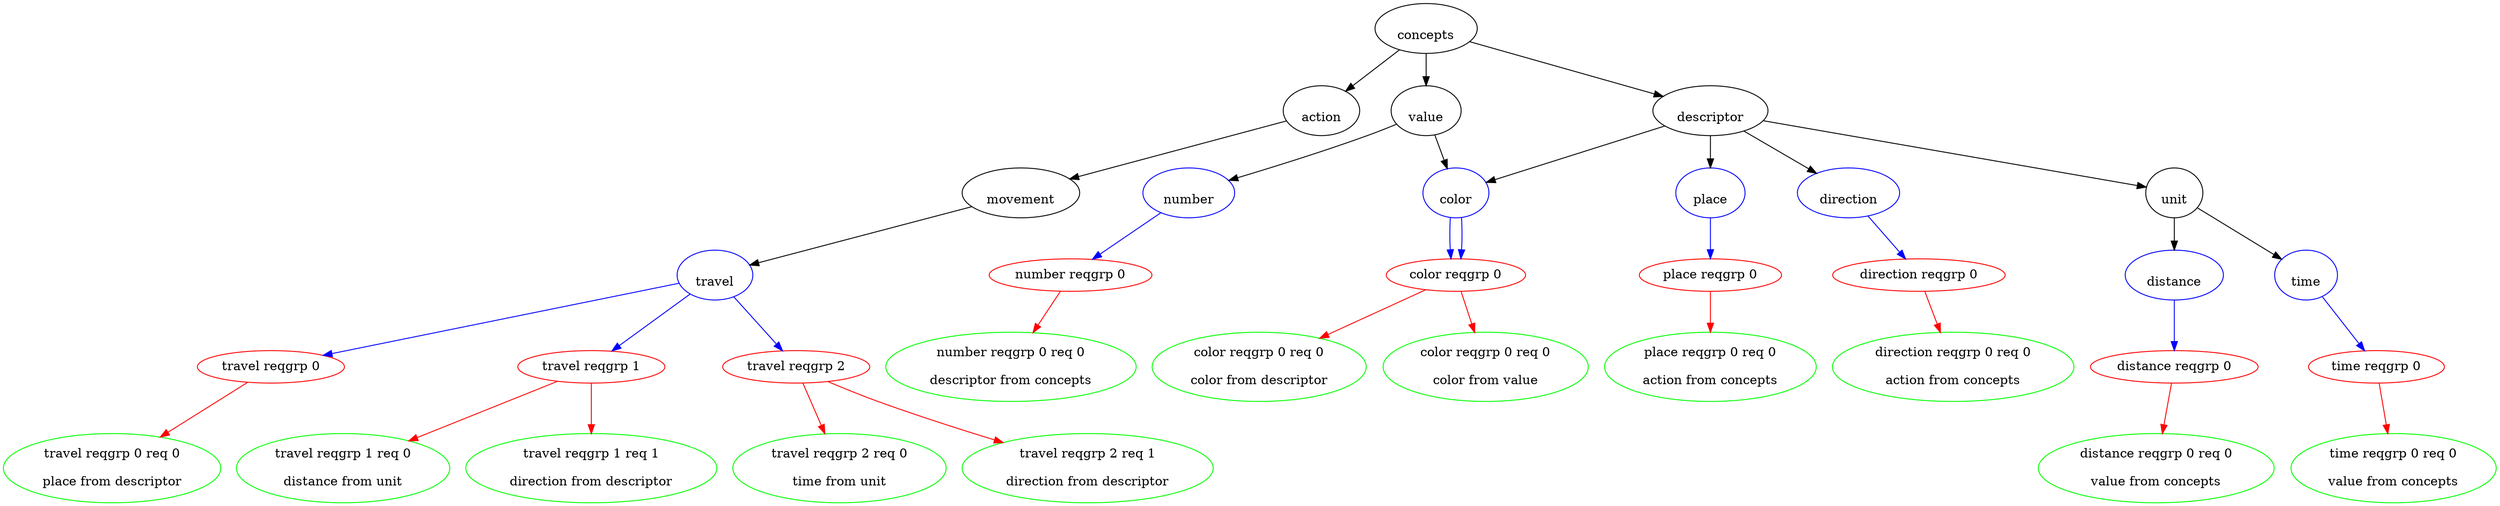 digraph web{
"\nconcepts\n" -> "\naction\n";
"\naction\n" -> "\nmovement\n";
"\nmovement\n" -> "\ntravel\n";
"\ntravel\n" [color=blue];
"travel reqgrp 0" [color=red];
"\ntravel\n" -> "travel reqgrp 0" [color=blue];
"travel reqgrp 0 req 0\n\nplace from descriptor" [color=green];
"travel reqgrp 0" -> "travel reqgrp 0 req 0\n\nplace from descriptor" [color=red];
"travel reqgrp 1" [color=red];
"\ntravel\n" -> "travel reqgrp 1" [color=blue];
"travel reqgrp 1 req 0\n\ndistance from unit" [color=green];
"travel reqgrp 1" -> "travel reqgrp 1 req 0\n\ndistance from unit" [color=red];
"travel reqgrp 1 req 1\n\ndirection from descriptor" [color=green];
"travel reqgrp 1" -> "travel reqgrp 1 req 1\n\ndirection from descriptor" [color=red];
"travel reqgrp 2" [color=red];
"\ntravel\n" -> "travel reqgrp 2" [color=blue];
"travel reqgrp 2 req 0\n\ntime from unit" [color=green];
"travel reqgrp 2" -> "travel reqgrp 2 req 0\n\ntime from unit" [color=red];
"travel reqgrp 2 req 1\n\ndirection from descriptor" [color=green];
"travel reqgrp 2" -> "travel reqgrp 2 req 1\n\ndirection from descriptor" [color=red];
"\nconcepts\n" -> "\nvalue\n";
"\nvalue\n" -> "\nnumber\n";
"\nnumber\n" [color=blue];
"number reqgrp 0" [color=red];
"\nnumber\n" -> "number reqgrp 0" [color=blue];
"number reqgrp 0 req 0\n\ndescriptor from concepts" [color=green];
"number reqgrp 0" -> "number reqgrp 0 req 0\n\ndescriptor from concepts" [color=red];
"\nvalue\n" -> "\ncolor\n";
"\ncolor\n" [color=blue];
"color reqgrp 0" [color=red];
"\ncolor\n" -> "color reqgrp 0" [color=blue];
"color reqgrp 0 req 0\n\ncolor from descriptor" [color=green];
"color reqgrp 0" -> "color reqgrp 0 req 0\n\ncolor from descriptor" [color=red];
"\nconcepts\n" -> "\ndescriptor\n";
"\ndescriptor\n" -> "\nplace\n";
"\nplace\n" [color=blue];
"place reqgrp 0" [color=red];
"\nplace\n" -> "place reqgrp 0" [color=blue];
"place reqgrp 0 req 0\n\naction from concepts" [color=green];
"place reqgrp 0" -> "place reqgrp 0 req 0\n\naction from concepts" [color=red];
"\ndescriptor\n" -> "\ndirection\n";
"\ndirection\n" [color=blue];
"direction reqgrp 0" [color=red];
"\ndirection\n" -> "direction reqgrp 0" [color=blue];
"direction reqgrp 0 req 0\n\naction from concepts" [color=green];
"direction reqgrp 0" -> "direction reqgrp 0 req 0\n\naction from concepts" [color=red];
"\ndescriptor\n" -> "\nunit\n";
"\nunit\n" -> "\ndistance\n";
"\ndistance\n" [color=blue];
"distance reqgrp 0" [color=red];
"\ndistance\n" -> "distance reqgrp 0" [color=blue];
"distance reqgrp 0 req 0\n\nvalue from concepts" [color=green];
"distance reqgrp 0" -> "distance reqgrp 0 req 0\n\nvalue from concepts" [color=red];
"\nunit\n" -> "\ntime\n";
"\ntime\n" [color=blue];
"time reqgrp 0" [color=red];
"\ntime\n" -> "time reqgrp 0" [color=blue];
"time reqgrp 0 req 0\n\nvalue from concepts" [color=green];
"time reqgrp 0" -> "time reqgrp 0 req 0\n\nvalue from concepts" [color=red];
"\ndescriptor\n" -> "\ncolor\n";
"\ncolor\n" [color=blue];
"color reqgrp 0" [color=red];
"\ncolor\n" -> "color reqgrp 0" [color=blue];
"color reqgrp 0 req 0\n\ncolor from value" [color=green];
"color reqgrp 0" -> "color reqgrp 0 req 0\n\ncolor from value" [color=red];
}
